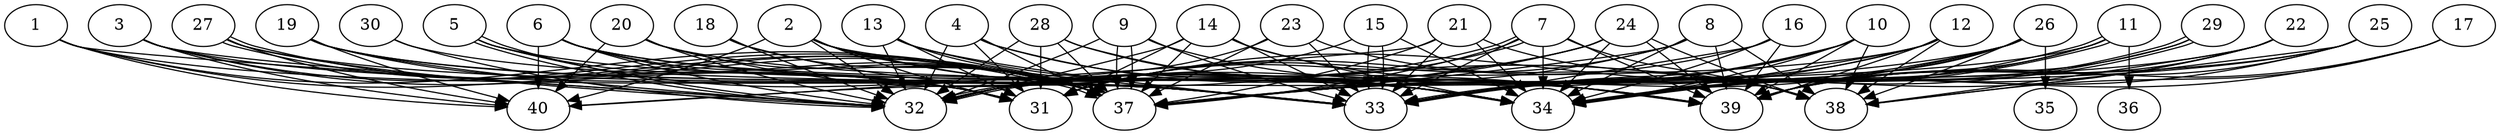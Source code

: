 // DAG automatically generated by daggen at Thu Oct  3 14:06:49 2019
// ./daggen --dot -n 40 --ccr 0.5 --fat 0.9 --regular 0.7 --density 0.9 --mindata 5242880 --maxdata 52428800 
digraph G {
  1 [size="82851840", alpha="0.05", expect_size="41425920"] 
  1 -> 31 [size ="41425920"]
  1 -> 32 [size ="41425920"]
  1 -> 33 [size ="41425920"]
  1 -> 37 [size ="41425920"]
  1 -> 40 [size ="41425920"]
  2 [size="101441536", alpha="0.05", expect_size="50720768"] 
  2 -> 31 [size ="50720768"]
  2 -> 32 [size ="50720768"]
  2 -> 33 [size ="50720768"]
  2 -> 34 [size ="50720768"]
  2 -> 37 [size ="50720768"]
  2 -> 38 [size ="50720768"]
  2 -> 40 [size ="50720768"]
  3 [size="103272448", alpha="0.18", expect_size="51636224"] 
  3 -> 31 [size ="51636224"]
  3 -> 32 [size ="51636224"]
  3 -> 33 [size ="51636224"]
  3 -> 37 [size ="51636224"]
  3 -> 40 [size ="51636224"]
  4 [size="82649088", alpha="0.09", expect_size="41324544"] 
  4 -> 31 [size ="41324544"]
  4 -> 32 [size ="41324544"]
  4 -> 34 [size ="41324544"]
  4 -> 37 [size ="41324544"]
  4 -> 39 [size ="41324544"]
  5 [size="46639104", alpha="0.10", expect_size="23319552"] 
  5 -> 32 [size ="23319552"]
  5 -> 32 [size ="23319552"]
  5 -> 33 [size ="23319552"]
  5 -> 34 [size ="23319552"]
  5 -> 37 [size ="23319552"]
  6 [size="102000640", alpha="0.05", expect_size="51000320"] 
  6 -> 31 [size ="51000320"]
  6 -> 32 [size ="51000320"]
  6 -> 34 [size ="51000320"]
  6 -> 37 [size ="51000320"]
  6 -> 39 [size ="51000320"]
  6 -> 40 [size ="51000320"]
  7 [size="25116672", alpha="0.14", expect_size="12558336"] 
  7 -> 32 [size ="12558336"]
  7 -> 32 [size ="12558336"]
  7 -> 33 [size ="12558336"]
  7 -> 34 [size ="12558336"]
  7 -> 37 [size ="12558336"]
  7 -> 38 [size ="12558336"]
  7 -> 39 [size ="12558336"]
  8 [size="35151872", alpha="0.05", expect_size="17575936"] 
  8 -> 31 [size ="17575936"]
  8 -> 32 [size ="17575936"]
  8 -> 34 [size ="17575936"]
  8 -> 37 [size ="17575936"]
  8 -> 38 [size ="17575936"]
  8 -> 39 [size ="17575936"]
  9 [size="94599168", alpha="0.06", expect_size="47299584"] 
  9 -> 32 [size ="47299584"]
  9 -> 33 [size ="47299584"]
  9 -> 37 [size ="47299584"]
  9 -> 37 [size ="47299584"]
  9 -> 39 [size ="47299584"]
  10 [size="21661696", alpha="0.20", expect_size="10830848"] 
  10 -> 32 [size ="10830848"]
  10 -> 33 [size ="10830848"]
  10 -> 34 [size ="10830848"]
  10 -> 37 [size ="10830848"]
  10 -> 38 [size ="10830848"]
  10 -> 39 [size ="10830848"]
  11 [size="79179776", alpha="0.12", expect_size="39589888"] 
  11 -> 33 [size ="39589888"]
  11 -> 33 [size ="39589888"]
  11 -> 34 [size ="39589888"]
  11 -> 36 [size ="39589888"]
  11 -> 37 [size ="39589888"]
  11 -> 39 [size ="39589888"]
  12 [size="102825984", alpha="0.03", expect_size="51412992"] 
  12 -> 32 [size ="51412992"]
  12 -> 33 [size ="51412992"]
  12 -> 34 [size ="51412992"]
  12 -> 37 [size ="51412992"]
  12 -> 38 [size ="51412992"]
  12 -> 39 [size ="51412992"]
  13 [size="34224128", alpha="0.04", expect_size="17112064"] 
  13 -> 31 [size ="17112064"]
  13 -> 32 [size ="17112064"]
  13 -> 33 [size ="17112064"]
  13 -> 34 [size ="17112064"]
  13 -> 37 [size ="17112064"]
  14 [size="26552320", alpha="0.02", expect_size="13276160"] 
  14 -> 31 [size ="13276160"]
  14 -> 32 [size ="13276160"]
  14 -> 33 [size ="13276160"]
  14 -> 34 [size ="13276160"]
  14 -> 37 [size ="13276160"]
  14 -> 39 [size ="13276160"]
  15 [size="68515840", alpha="0.00", expect_size="34257920"] 
  15 -> 32 [size ="34257920"]
  15 -> 33 [size ="34257920"]
  15 -> 33 [size ="34257920"]
  15 -> 34 [size ="34257920"]
  16 [size="21719040", alpha="0.12", expect_size="10859520"] 
  16 -> 31 [size ="10859520"]
  16 -> 33 [size ="10859520"]
  16 -> 34 [size ="10859520"]
  16 -> 39 [size ="10859520"]
  17 [size="47513600", alpha="0.16", expect_size="23756800"] 
  17 -> 34 [size ="23756800"]
  17 -> 38 [size ="23756800"]
  17 -> 39 [size ="23756800"]
  18 [size="18124800", alpha="0.20", expect_size="9062400"] 
  18 -> 32 [size ="9062400"]
  18 -> 34 [size ="9062400"]
  18 -> 37 [size ="9062400"]
  19 [size="40865792", alpha="0.01", expect_size="20432896"] 
  19 -> 32 [size ="20432896"]
  19 -> 33 [size ="20432896"]
  19 -> 34 [size ="20432896"]
  19 -> 37 [size ="20432896"]
  19 -> 40 [size ="20432896"]
  20 [size="68397056", alpha="0.07", expect_size="34198528"] 
  20 -> 32 [size ="34198528"]
  20 -> 34 [size ="34198528"]
  20 -> 37 [size ="34198528"]
  20 -> 39 [size ="34198528"]
  20 -> 40 [size ="34198528"]
  21 [size="66703360", alpha="0.09", expect_size="33351680"] 
  21 -> 33 [size ="33351680"]
  21 -> 34 [size ="33351680"]
  21 -> 37 [size ="33351680"]
  21 -> 38 [size ="33351680"]
  21 -> 40 [size ="33351680"]
  22 [size="28205056", alpha="0.10", expect_size="14102528"] 
  22 -> 33 [size ="14102528"]
  22 -> 34 [size ="14102528"]
  22 -> 37 [size ="14102528"]
  22 -> 38 [size ="14102528"]
  22 -> 39 [size ="14102528"]
  23 [size="40392704", alpha="0.10", expect_size="20196352"] 
  23 -> 32 [size ="20196352"]
  23 -> 33 [size ="20196352"]
  23 -> 37 [size ="20196352"]
  23 -> 38 [size ="20196352"]
  24 [size="58187776", alpha="0.06", expect_size="29093888"] 
  24 -> 31 [size ="29093888"]
  24 -> 32 [size ="29093888"]
  24 -> 34 [size ="29093888"]
  24 -> 37 [size ="29093888"]
  24 -> 38 [size ="29093888"]
  24 -> 39 [size ="29093888"]
  25 [size="69203968", alpha="0.10", expect_size="34601984"] 
  25 -> 33 [size ="34601984"]
  25 -> 34 [size ="34601984"]
  25 -> 37 [size ="34601984"]
  25 -> 38 [size ="34601984"]
  25 -> 39 [size ="34601984"]
  26 [size="70658048", alpha="0.13", expect_size="35329024"] 
  26 -> 31 [size ="35329024"]
  26 -> 34 [size ="35329024"]
  26 -> 35 [size ="35329024"]
  26 -> 37 [size ="35329024"]
  26 -> 38 [size ="35329024"]
  26 -> 39 [size ="35329024"]
  26 -> 40 [size ="35329024"]
  27 [size="32532480", alpha="0.19", expect_size="16266240"] 
  27 -> 32 [size ="16266240"]
  27 -> 33 [size ="16266240"]
  27 -> 37 [size ="16266240"]
  27 -> 37 [size ="16266240"]
  27 -> 40 [size ="16266240"]
  28 [size="12427264", alpha="0.10", expect_size="6213632"] 
  28 -> 31 [size ="6213632"]
  28 -> 32 [size ="6213632"]
  28 -> 34 [size ="6213632"]
  28 -> 37 [size ="6213632"]
  28 -> 39 [size ="6213632"]
  29 [size="12128256", alpha="0.19", expect_size="6064128"] 
  29 -> 33 [size ="6064128"]
  29 -> 34 [size ="6064128"]
  29 -> 34 [size ="6064128"]
  29 -> 39 [size ="6064128"]
  30 [size="14493696", alpha="0.11", expect_size="7246848"] 
  30 -> 32 [size ="7246848"]
  30 -> 33 [size ="7246848"]
  31 [size="46878720", alpha="0.17", expect_size="23439360"] 
  32 [size="87281664", alpha="0.02", expect_size="43640832"] 
  33 [size="37914624", alpha="0.13", expect_size="18957312"] 
  34 [size="85938176", alpha="0.07", expect_size="42969088"] 
  35 [size="20402176", alpha="0.14", expect_size="10201088"] 
  36 [size="66203648", alpha="0.02", expect_size="33101824"] 
  37 [size="31744000", alpha="0.19", expect_size="15872000"] 
  38 [size="26025984", alpha="0.17", expect_size="13012992"] 
  39 [size="73717760", alpha="0.02", expect_size="36858880"] 
  40 [size="70189056", alpha="0.19", expect_size="35094528"] 
}
